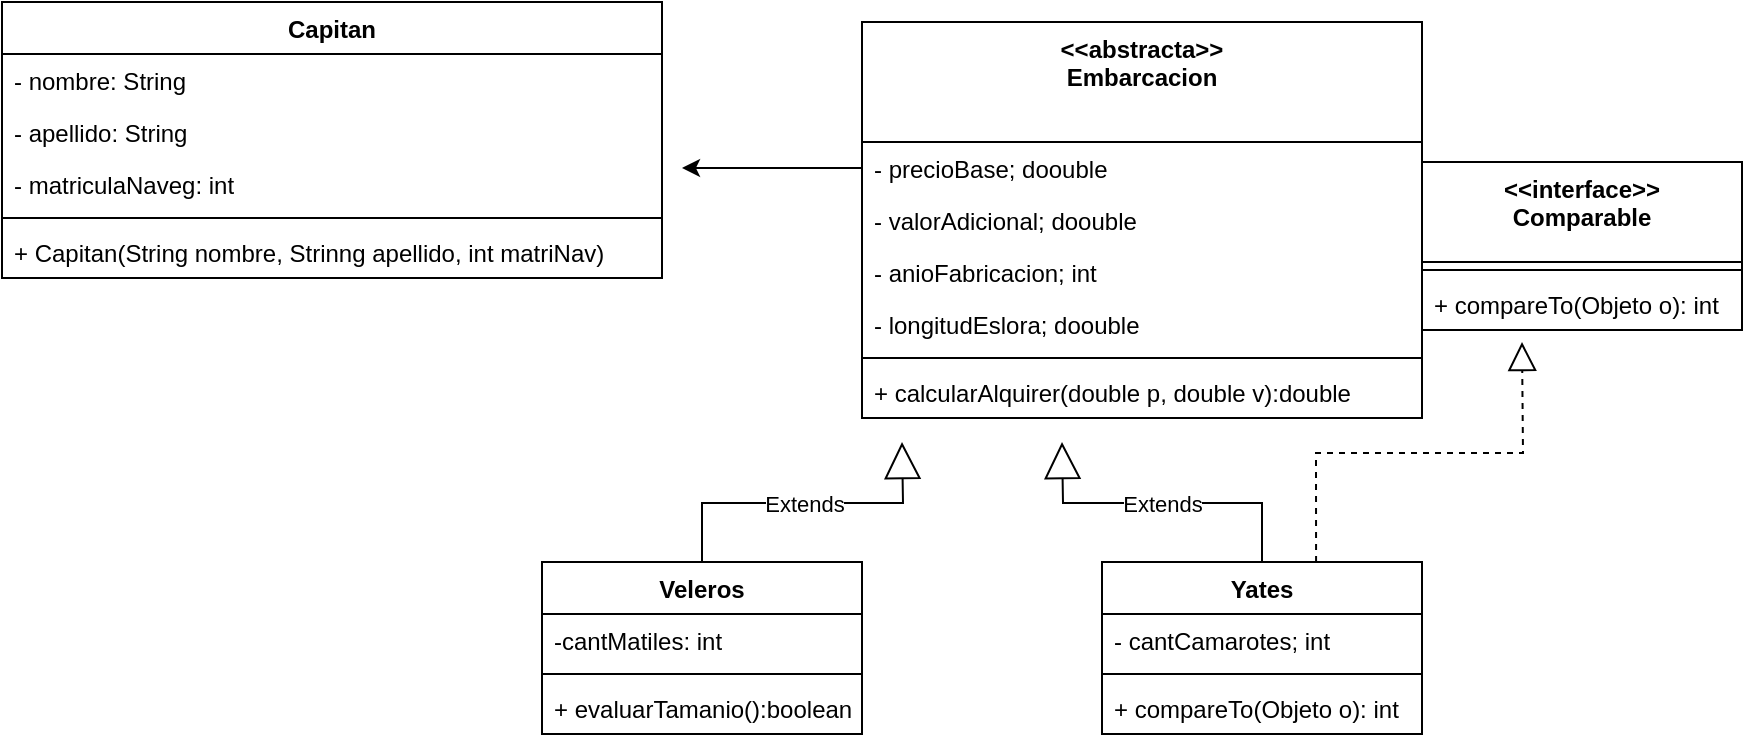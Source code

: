<mxfile version="15.4.0" type="device"><diagram id="L-t788D5itc5FHl216P0" name="Página-1"><mxGraphModel dx="1320" dy="510" grid="1" gridSize="10" guides="1" tooltips="1" connect="1" arrows="1" fold="1" page="1" pageScale="1" pageWidth="827" pageHeight="1169" math="0" shadow="0"><root><mxCell id="0"/><mxCell id="1" parent="0"/><mxCell id="Qo7CoxBT8lH-1b7yRzp6-1" value="Capitan" style="swimlane;fontStyle=1;align=center;verticalAlign=top;childLayout=stackLayout;horizontal=1;startSize=26;horizontalStack=0;resizeParent=1;resizeParentMax=0;resizeLast=0;collapsible=1;marginBottom=0;" vertex="1" parent="1"><mxGeometry x="10" y="40" width="330" height="138" as="geometry"/></mxCell><mxCell id="Qo7CoxBT8lH-1b7yRzp6-5" value="- nombre: String" style="text;strokeColor=none;fillColor=none;align=left;verticalAlign=top;spacingLeft=4;spacingRight=4;overflow=hidden;rotatable=0;points=[[0,0.5],[1,0.5]];portConstraint=eastwest;" vertex="1" parent="Qo7CoxBT8lH-1b7yRzp6-1"><mxGeometry y="26" width="330" height="26" as="geometry"/></mxCell><mxCell id="Qo7CoxBT8lH-1b7yRzp6-2" value="- apellido: String" style="text;strokeColor=none;fillColor=none;align=left;verticalAlign=top;spacingLeft=4;spacingRight=4;overflow=hidden;rotatable=0;points=[[0,0.5],[1,0.5]];portConstraint=eastwest;" vertex="1" parent="Qo7CoxBT8lH-1b7yRzp6-1"><mxGeometry y="52" width="330" height="26" as="geometry"/></mxCell><mxCell id="Qo7CoxBT8lH-1b7yRzp6-6" value="- matriculaNaveg: int" style="text;strokeColor=none;fillColor=none;align=left;verticalAlign=top;spacingLeft=4;spacingRight=4;overflow=hidden;rotatable=0;points=[[0,0.5],[1,0.5]];portConstraint=eastwest;" vertex="1" parent="Qo7CoxBT8lH-1b7yRzp6-1"><mxGeometry y="78" width="330" height="26" as="geometry"/></mxCell><mxCell id="Qo7CoxBT8lH-1b7yRzp6-3" value="" style="line;strokeWidth=1;fillColor=none;align=left;verticalAlign=middle;spacingTop=-1;spacingLeft=3;spacingRight=3;rotatable=0;labelPosition=right;points=[];portConstraint=eastwest;" vertex="1" parent="Qo7CoxBT8lH-1b7yRzp6-1"><mxGeometry y="104" width="330" height="8" as="geometry"/></mxCell><mxCell id="Qo7CoxBT8lH-1b7yRzp6-4" value="+ Capitan(String nombre, Strinng apellido, int matriNav)" style="text;strokeColor=none;fillColor=none;align=left;verticalAlign=top;spacingLeft=4;spacingRight=4;overflow=hidden;rotatable=0;points=[[0,0.5],[1,0.5]];portConstraint=eastwest;" vertex="1" parent="Qo7CoxBT8lH-1b7yRzp6-1"><mxGeometry y="112" width="330" height="26" as="geometry"/></mxCell><mxCell id="Qo7CoxBT8lH-1b7yRzp6-7" value="&lt;&lt;abstracta&gt;&gt;&#10;Embarcacion" style="swimlane;fontStyle=1;align=center;verticalAlign=top;childLayout=stackLayout;horizontal=1;startSize=60;horizontalStack=0;resizeParent=1;resizeParentMax=0;resizeLast=0;collapsible=1;marginBottom=0;" vertex="1" parent="1"><mxGeometry x="440" y="50" width="280" height="198" as="geometry"/></mxCell><mxCell id="Qo7CoxBT8lH-1b7yRzp6-8" value="- precioBase; doouble" style="text;strokeColor=none;fillColor=none;align=left;verticalAlign=top;spacingLeft=4;spacingRight=4;overflow=hidden;rotatable=0;points=[[0,0.5],[1,0.5]];portConstraint=eastwest;" vertex="1" parent="Qo7CoxBT8lH-1b7yRzp6-7"><mxGeometry y="60" width="280" height="26" as="geometry"/></mxCell><mxCell id="Qo7CoxBT8lH-1b7yRzp6-16" value="- valorAdicional; doouble" style="text;strokeColor=none;fillColor=none;align=left;verticalAlign=top;spacingLeft=4;spacingRight=4;overflow=hidden;rotatable=0;points=[[0,0.5],[1,0.5]];portConstraint=eastwest;" vertex="1" parent="Qo7CoxBT8lH-1b7yRzp6-7"><mxGeometry y="86" width="280" height="26" as="geometry"/></mxCell><mxCell id="Qo7CoxBT8lH-1b7yRzp6-15" value="- anioFabricacion; int" style="text;strokeColor=none;fillColor=none;align=left;verticalAlign=top;spacingLeft=4;spacingRight=4;overflow=hidden;rotatable=0;points=[[0,0.5],[1,0.5]];portConstraint=eastwest;" vertex="1" parent="Qo7CoxBT8lH-1b7yRzp6-7"><mxGeometry y="112" width="280" height="26" as="geometry"/></mxCell><mxCell id="Qo7CoxBT8lH-1b7yRzp6-17" value="- longitudEslora; doouble" style="text;strokeColor=none;fillColor=none;align=left;verticalAlign=top;spacingLeft=4;spacingRight=4;overflow=hidden;rotatable=0;points=[[0,0.5],[1,0.5]];portConstraint=eastwest;" vertex="1" parent="Qo7CoxBT8lH-1b7yRzp6-7"><mxGeometry y="138" width="280" height="26" as="geometry"/></mxCell><mxCell id="Qo7CoxBT8lH-1b7yRzp6-9" value="" style="line;strokeWidth=1;fillColor=none;align=left;verticalAlign=middle;spacingTop=-1;spacingLeft=3;spacingRight=3;rotatable=0;labelPosition=right;points=[];portConstraint=eastwest;" vertex="1" parent="Qo7CoxBT8lH-1b7yRzp6-7"><mxGeometry y="164" width="280" height="8" as="geometry"/></mxCell><mxCell id="Qo7CoxBT8lH-1b7yRzp6-10" value="+ calcularAlquirer(double p, double v):double" style="text;strokeColor=none;fillColor=none;align=left;verticalAlign=top;spacingLeft=4;spacingRight=4;overflow=hidden;rotatable=0;points=[[0,0.5],[1,0.5]];portConstraint=eastwest;" vertex="1" parent="Qo7CoxBT8lH-1b7yRzp6-7"><mxGeometry y="172" width="280" height="26" as="geometry"/></mxCell><mxCell id="Qo7CoxBT8lH-1b7yRzp6-18" value="Veleros" style="swimlane;fontStyle=1;align=center;verticalAlign=top;childLayout=stackLayout;horizontal=1;startSize=26;horizontalStack=0;resizeParent=1;resizeParentMax=0;resizeLast=0;collapsible=1;marginBottom=0;" vertex="1" parent="1"><mxGeometry x="280" y="320" width="160" height="86" as="geometry"/></mxCell><mxCell id="Qo7CoxBT8lH-1b7yRzp6-19" value="-cantMatiles: int" style="text;strokeColor=none;fillColor=none;align=left;verticalAlign=top;spacingLeft=4;spacingRight=4;overflow=hidden;rotatable=0;points=[[0,0.5],[1,0.5]];portConstraint=eastwest;" vertex="1" parent="Qo7CoxBT8lH-1b7yRzp6-18"><mxGeometry y="26" width="160" height="26" as="geometry"/></mxCell><mxCell id="Qo7CoxBT8lH-1b7yRzp6-20" value="" style="line;strokeWidth=1;fillColor=none;align=left;verticalAlign=middle;spacingTop=-1;spacingLeft=3;spacingRight=3;rotatable=0;labelPosition=right;points=[];portConstraint=eastwest;" vertex="1" parent="Qo7CoxBT8lH-1b7yRzp6-18"><mxGeometry y="52" width="160" height="8" as="geometry"/></mxCell><mxCell id="Qo7CoxBT8lH-1b7yRzp6-21" value="+ evaluarTamanio():boolean" style="text;strokeColor=none;fillColor=none;align=left;verticalAlign=top;spacingLeft=4;spacingRight=4;overflow=hidden;rotatable=0;points=[[0,0.5],[1,0.5]];portConstraint=eastwest;" vertex="1" parent="Qo7CoxBT8lH-1b7yRzp6-18"><mxGeometry y="60" width="160" height="26" as="geometry"/></mxCell><mxCell id="Qo7CoxBT8lH-1b7yRzp6-22" value="Yates" style="swimlane;fontStyle=1;align=center;verticalAlign=top;childLayout=stackLayout;horizontal=1;startSize=26;horizontalStack=0;resizeParent=1;resizeParentMax=0;resizeLast=0;collapsible=1;marginBottom=0;" vertex="1" parent="1"><mxGeometry x="560" y="320" width="160" height="86" as="geometry"/></mxCell><mxCell id="Qo7CoxBT8lH-1b7yRzp6-23" value="- cantCamarotes; int" style="text;strokeColor=none;fillColor=none;align=left;verticalAlign=top;spacingLeft=4;spacingRight=4;overflow=hidden;rotatable=0;points=[[0,0.5],[1,0.5]];portConstraint=eastwest;" vertex="1" parent="Qo7CoxBT8lH-1b7yRzp6-22"><mxGeometry y="26" width="160" height="26" as="geometry"/></mxCell><mxCell id="Qo7CoxBT8lH-1b7yRzp6-24" value="" style="line;strokeWidth=1;fillColor=none;align=left;verticalAlign=middle;spacingTop=-1;spacingLeft=3;spacingRight=3;rotatable=0;labelPosition=right;points=[];portConstraint=eastwest;" vertex="1" parent="Qo7CoxBT8lH-1b7yRzp6-22"><mxGeometry y="52" width="160" height="8" as="geometry"/></mxCell><mxCell id="Qo7CoxBT8lH-1b7yRzp6-32" value="+ compareTo(Objeto o): int" style="text;strokeColor=none;fillColor=none;align=left;verticalAlign=top;spacingLeft=4;spacingRight=4;overflow=hidden;rotatable=0;points=[[0,0.5],[1,0.5]];portConstraint=eastwest;" vertex="1" parent="Qo7CoxBT8lH-1b7yRzp6-22"><mxGeometry y="60" width="160" height="26" as="geometry"/></mxCell><mxCell id="Qo7CoxBT8lH-1b7yRzp6-26" value="Extends" style="endArrow=block;endSize=16;endFill=0;html=1;rounded=0;edgeStyle=orthogonalEdgeStyle;exitX=0.5;exitY=0;exitDx=0;exitDy=0;" edge="1" parent="1" source="Qo7CoxBT8lH-1b7yRzp6-18"><mxGeometry width="160" relative="1" as="geometry"><mxPoint x="210" y="260" as="sourcePoint"/><mxPoint x="460" y="260" as="targetPoint"/></mxGeometry></mxCell><mxCell id="Qo7CoxBT8lH-1b7yRzp6-27" value="Extends" style="endArrow=block;endSize=16;endFill=0;html=1;rounded=0;edgeStyle=orthogonalEdgeStyle;exitX=0.5;exitY=0;exitDx=0;exitDy=0;" edge="1" parent="1" source="Qo7CoxBT8lH-1b7yRzp6-22"><mxGeometry width="160" relative="1" as="geometry"><mxPoint x="210" y="260" as="sourcePoint"/><mxPoint x="540" y="260" as="targetPoint"/></mxGeometry></mxCell><mxCell id="Qo7CoxBT8lH-1b7yRzp6-28" value="&lt;&lt;interface&gt;&gt; &#10;Comparable" style="swimlane;fontStyle=1;align=center;verticalAlign=top;childLayout=stackLayout;horizontal=1;startSize=50;horizontalStack=0;resizeParent=1;resizeParentMax=0;resizeLast=0;collapsible=1;marginBottom=0;" vertex="1" parent="1"><mxGeometry x="720" y="120" width="160" height="84" as="geometry"/></mxCell><mxCell id="Qo7CoxBT8lH-1b7yRzp6-30" value="" style="line;strokeWidth=1;fillColor=none;align=left;verticalAlign=middle;spacingTop=-1;spacingLeft=3;spacingRight=3;rotatable=0;labelPosition=right;points=[];portConstraint=eastwest;" vertex="1" parent="Qo7CoxBT8lH-1b7yRzp6-28"><mxGeometry y="50" width="160" height="8" as="geometry"/></mxCell><mxCell id="Qo7CoxBT8lH-1b7yRzp6-31" value="+ compareTo(Objeto o): int" style="text;strokeColor=none;fillColor=none;align=left;verticalAlign=top;spacingLeft=4;spacingRight=4;overflow=hidden;rotatable=0;points=[[0,0.5],[1,0.5]];portConstraint=eastwest;" vertex="1" parent="Qo7CoxBT8lH-1b7yRzp6-28"><mxGeometry y="58" width="160" height="26" as="geometry"/></mxCell><mxCell id="Qo7CoxBT8lH-1b7yRzp6-34" value="" style="endArrow=block;dashed=1;endFill=0;endSize=12;html=1;rounded=0;edgeStyle=orthogonalEdgeStyle;exitX=0.669;exitY=0;exitDx=0;exitDy=0;exitPerimeter=0;" edge="1" parent="1" source="Qo7CoxBT8lH-1b7yRzp6-22"><mxGeometry width="160" relative="1" as="geometry"><mxPoint x="530" y="260" as="sourcePoint"/><mxPoint x="770" y="210" as="targetPoint"/></mxGeometry></mxCell><mxCell id="Qo7CoxBT8lH-1b7yRzp6-35" style="edgeStyle=orthogonalEdgeStyle;rounded=0;orthogonalLoop=1;jettySize=auto;html=1;" edge="1" parent="1" source="Qo7CoxBT8lH-1b7yRzp6-8"><mxGeometry relative="1" as="geometry"><mxPoint x="350" y="123" as="targetPoint"/></mxGeometry></mxCell></root></mxGraphModel></diagram></mxfile>